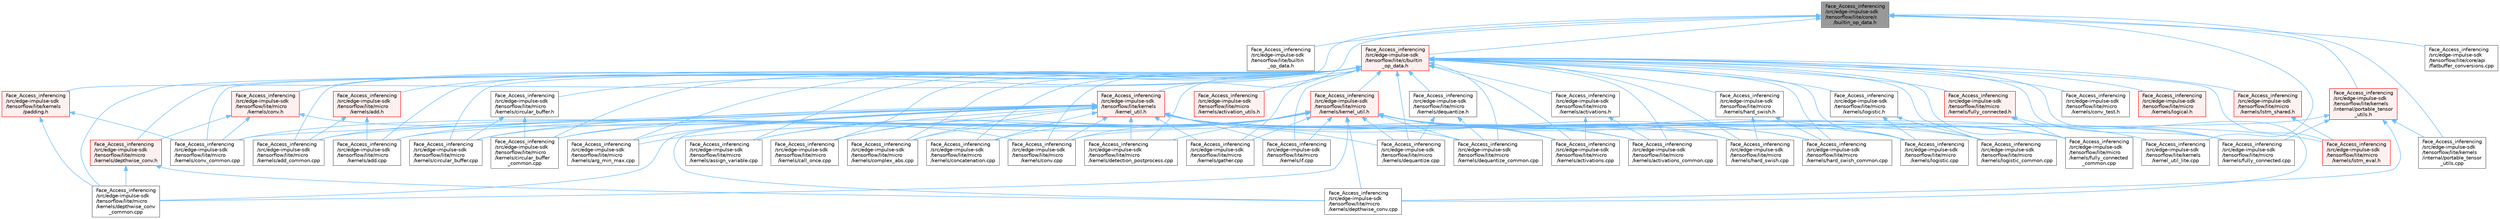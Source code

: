 digraph "Face_Access_inferencing/src/edge-impulse-sdk/tensorflow/lite/core/c/builtin_op_data.h"
{
 // LATEX_PDF_SIZE
  bgcolor="transparent";
  edge [fontname=Helvetica,fontsize=10,labelfontname=Helvetica,labelfontsize=10];
  node [fontname=Helvetica,fontsize=10,shape=box,height=0.2,width=0.4];
  Node1 [id="Node000001",label="Face_Access_inferencing\l/src/edge-impulse-sdk\l/tensorflow/lite/core/c\l/builtin_op_data.h",height=0.2,width=0.4,color="gray40", fillcolor="grey60", style="filled", fontcolor="black",tooltip=" "];
  Node1 -> Node2 [id="edge1_Node000001_Node000002",dir="back",color="steelblue1",style="solid",tooltip=" "];
  Node2 [id="Node000002",label="Face_Access_inferencing\l/src/edge-impulse-sdk\l/tensorflow/lite/builtin\l_op_data.h",height=0.2,width=0.4,color="grey40", fillcolor="white", style="filled",URL="$_face___access__inferencing_2src_2edge-impulse-sdk_2tensorflow_2lite_2builtin__op__data_8h.html",tooltip=" "];
  Node1 -> Node3 [id="edge2_Node000001_Node000003",dir="back",color="steelblue1",style="solid",tooltip=" "];
  Node3 [id="Node000003",label="Face_Access_inferencing\l/src/edge-impulse-sdk\l/tensorflow/lite/c/builtin\l_op_data.h",height=0.2,width=0.4,color="red", fillcolor="#FFF0F0", style="filled",URL="$_face___access__inferencing_2src_2edge-impulse-sdk_2tensorflow_2lite_2c_2builtin__op__data_8h.html",tooltip=" "];
  Node3 -> Node4 [id="edge3_Node000003_Node000004",dir="back",color="steelblue1",style="solid",tooltip=" "];
  Node4 [id="Node000004",label="Face_Access_inferencing\l/src/edge-impulse-sdk\l/tensorflow/lite/micro\l/kernels/activation_utils.h",height=0.2,width=0.4,color="red", fillcolor="#FFF0F0", style="filled",URL="$_face___access__inferencing_2src_2edge-impulse-sdk_2tensorflow_2lite_2micro_2kernels_2activation__utils_8h.html",tooltip=" "];
  Node3 -> Node7 [id="edge4_Node000003_Node000007",dir="back",color="steelblue1",style="solid",tooltip=" "];
  Node7 [id="Node000007",label="Face_Access_inferencing\l/src/edge-impulse-sdk\l/tensorflow/lite/micro\l/kernels/activations.cpp",height=0.2,width=0.4,color="grey40", fillcolor="white", style="filled",URL="$_face___access__inferencing_2src_2edge-impulse-sdk_2tensorflow_2lite_2micro_2kernels_2activations_8cpp.html",tooltip=" "];
  Node3 -> Node8 [id="edge5_Node000003_Node000008",dir="back",color="steelblue1",style="solid",tooltip=" "];
  Node8 [id="Node000008",label="Face_Access_inferencing\l/src/edge-impulse-sdk\l/tensorflow/lite/micro\l/kernels/activations.h",height=0.2,width=0.4,color="grey40", fillcolor="white", style="filled",URL="$_face___access__inferencing_2src_2edge-impulse-sdk_2tensorflow_2lite_2micro_2kernels_2activations_8h.html",tooltip=" "];
  Node8 -> Node7 [id="edge6_Node000008_Node000007",dir="back",color="steelblue1",style="solid",tooltip=" "];
  Node8 -> Node9 [id="edge7_Node000008_Node000009",dir="back",color="steelblue1",style="solid",tooltip=" "];
  Node9 [id="Node000009",label="Face_Access_inferencing\l/src/edge-impulse-sdk\l/tensorflow/lite/micro\l/kernels/activations_common.cpp",height=0.2,width=0.4,color="grey40", fillcolor="white", style="filled",URL="$_face___access__inferencing_2src_2edge-impulse-sdk_2tensorflow_2lite_2micro_2kernels_2activations__common_8cpp.html",tooltip=" "];
  Node3 -> Node9 [id="edge8_Node000003_Node000009",dir="back",color="steelblue1",style="solid",tooltip=" "];
  Node3 -> Node10 [id="edge9_Node000003_Node000010",dir="back",color="steelblue1",style="solid",tooltip=" "];
  Node10 [id="Node000010",label="Face_Access_inferencing\l/src/edge-impulse-sdk\l/tensorflow/lite/micro\l/kernels/add.cpp",height=0.2,width=0.4,color="grey40", fillcolor="white", style="filled",URL="$_face___access__inferencing_2src_2edge-impulse-sdk_2tensorflow_2lite_2micro_2kernels_2add_8cpp.html",tooltip=" "];
  Node3 -> Node11 [id="edge10_Node000003_Node000011",dir="back",color="steelblue1",style="solid",tooltip=" "];
  Node11 [id="Node000011",label="Face_Access_inferencing\l/src/edge-impulse-sdk\l/tensorflow/lite/micro\l/kernels/add.h",height=0.2,width=0.4,color="red", fillcolor="#FFF0F0", style="filled",URL="$_face___access__inferencing_2src_2edge-impulse-sdk_2tensorflow_2lite_2micro_2kernels_2add_8h.html",tooltip=" "];
  Node11 -> Node10 [id="edge11_Node000011_Node000010",dir="back",color="steelblue1",style="solid",tooltip=" "];
  Node11 -> Node12 [id="edge12_Node000011_Node000012",dir="back",color="steelblue1",style="solid",tooltip=" "];
  Node12 [id="Node000012",label="Face_Access_inferencing\l/src/edge-impulse-sdk\l/tensorflow/lite/micro\l/kernels/add_common.cpp",height=0.2,width=0.4,color="grey40", fillcolor="white", style="filled",URL="$_face___access__inferencing_2src_2edge-impulse-sdk_2tensorflow_2lite_2micro_2kernels_2add__common_8cpp.html",tooltip=" "];
  Node3 -> Node12 [id="edge13_Node000003_Node000012",dir="back",color="steelblue1",style="solid",tooltip=" "];
  Node3 -> Node60 [id="edge14_Node000003_Node000060",dir="back",color="steelblue1",style="solid",tooltip=" "];
  Node60 [id="Node000060",label="Face_Access_inferencing\l/src/edge-impulse-sdk\l/tensorflow/lite/micro\l/kernels/arg_min_max.cpp",height=0.2,width=0.4,color="grey40", fillcolor="white", style="filled",URL="$_face___access__inferencing_2src_2edge-impulse-sdk_2tensorflow_2lite_2micro_2kernels_2arg__min__max_8cpp.html",tooltip=" "];
  Node3 -> Node61 [id="edge15_Node000003_Node000061",dir="back",color="steelblue1",style="solid",tooltip=" "];
  Node61 [id="Node000061",label="Face_Access_inferencing\l/src/edge-impulse-sdk\l/tensorflow/lite/micro\l/kernels/assign_variable.cpp",height=0.2,width=0.4,color="grey40", fillcolor="white", style="filled",URL="$_face___access__inferencing_2src_2edge-impulse-sdk_2tensorflow_2lite_2micro_2kernels_2assign__variable_8cpp.html",tooltip=" "];
  Node3 -> Node62 [id="edge16_Node000003_Node000062",dir="back",color="steelblue1",style="solid",tooltip=" "];
  Node62 [id="Node000062",label="Face_Access_inferencing\l/src/edge-impulse-sdk\l/tensorflow/lite/micro\l/kernels/call_once.cpp",height=0.2,width=0.4,color="grey40", fillcolor="white", style="filled",URL="$_face___access__inferencing_2src_2edge-impulse-sdk_2tensorflow_2lite_2micro_2kernels_2call__once_8cpp.html",tooltip=" "];
  Node3 -> Node63 [id="edge17_Node000003_Node000063",dir="back",color="steelblue1",style="solid",tooltip=" "];
  Node63 [id="Node000063",label="Face_Access_inferencing\l/src/edge-impulse-sdk\l/tensorflow/lite/micro\l/kernels/circular_buffer.cpp",height=0.2,width=0.4,color="grey40", fillcolor="white", style="filled",URL="$_face___access__inferencing_2src_2edge-impulse-sdk_2tensorflow_2lite_2micro_2kernels_2circular__buffer_8cpp.html",tooltip=" "];
  Node3 -> Node64 [id="edge18_Node000003_Node000064",dir="back",color="steelblue1",style="solid",tooltip=" "];
  Node64 [id="Node000064",label="Face_Access_inferencing\l/src/edge-impulse-sdk\l/tensorflow/lite/micro\l/kernels/circular_buffer.h",height=0.2,width=0.4,color="grey40", fillcolor="white", style="filled",URL="$_face___access__inferencing_2src_2edge-impulse-sdk_2tensorflow_2lite_2micro_2kernels_2circular__buffer_8h.html",tooltip=" "];
  Node64 -> Node63 [id="edge19_Node000064_Node000063",dir="back",color="steelblue1",style="solid",tooltip=" "];
  Node64 -> Node65 [id="edge20_Node000064_Node000065",dir="back",color="steelblue1",style="solid",tooltip=" "];
  Node65 [id="Node000065",label="Face_Access_inferencing\l/src/edge-impulse-sdk\l/tensorflow/lite/micro\l/kernels/circular_buffer\l_common.cpp",height=0.2,width=0.4,color="grey40", fillcolor="white", style="filled",URL="$_face___access__inferencing_2src_2edge-impulse-sdk_2tensorflow_2lite_2micro_2kernels_2circular__buffer__common_8cpp.html",tooltip=" "];
  Node3 -> Node65 [id="edge21_Node000003_Node000065",dir="back",color="steelblue1",style="solid",tooltip=" "];
  Node3 -> Node66 [id="edge22_Node000003_Node000066",dir="back",color="steelblue1",style="solid",tooltip=" "];
  Node66 [id="Node000066",label="Face_Access_inferencing\l/src/edge-impulse-sdk\l/tensorflow/lite/micro\l/kernels/complex_abs.cpp",height=0.2,width=0.4,color="grey40", fillcolor="white", style="filled",URL="$complex__abs_8cpp.html",tooltip=" "];
  Node3 -> Node67 [id="edge23_Node000003_Node000067",dir="back",color="steelblue1",style="solid",tooltip=" "];
  Node67 [id="Node000067",label="Face_Access_inferencing\l/src/edge-impulse-sdk\l/tensorflow/lite/micro\l/kernels/concatenation.cpp",height=0.2,width=0.4,color="grey40", fillcolor="white", style="filled",URL="$_face___access__inferencing_2src_2edge-impulse-sdk_2tensorflow_2lite_2micro_2kernels_2concatenation_8cpp.html",tooltip=" "];
  Node3 -> Node68 [id="edge24_Node000003_Node000068",dir="back",color="steelblue1",style="solid",tooltip=" "];
  Node68 [id="Node000068",label="Face_Access_inferencing\l/src/edge-impulse-sdk\l/tensorflow/lite/micro\l/kernels/conv.cpp",height=0.2,width=0.4,color="grey40", fillcolor="white", style="filled",URL="$_face___access__inferencing_2src_2edge-impulse-sdk_2tensorflow_2lite_2micro_2kernels_2conv_8cpp.html",tooltip=" "];
  Node3 -> Node69 [id="edge25_Node000003_Node000069",dir="back",color="steelblue1",style="solid",tooltip=" "];
  Node69 [id="Node000069",label="Face_Access_inferencing\l/src/edge-impulse-sdk\l/tensorflow/lite/micro\l/kernels/conv.h",height=0.2,width=0.4,color="red", fillcolor="#FFF0F0", style="filled",URL="$_face___access__inferencing_2src_2edge-impulse-sdk_2tensorflow_2lite_2micro_2kernels_2conv_8h.html",tooltip=" "];
  Node69 -> Node68 [id="edge26_Node000069_Node000068",dir="back",color="steelblue1",style="solid",tooltip=" "];
  Node69 -> Node70 [id="edge27_Node000069_Node000070",dir="back",color="steelblue1",style="solid",tooltip=" "];
  Node70 [id="Node000070",label="Face_Access_inferencing\l/src/edge-impulse-sdk\l/tensorflow/lite/micro\l/kernels/conv_common.cpp",height=0.2,width=0.4,color="grey40", fillcolor="white", style="filled",URL="$_face___access__inferencing_2src_2edge-impulse-sdk_2tensorflow_2lite_2micro_2kernels_2conv__common_8cpp.html",tooltip=" "];
  Node69 -> Node71 [id="edge28_Node000069_Node000071",dir="back",color="steelblue1",style="solid",tooltip=" "];
  Node71 [id="Node000071",label="Face_Access_inferencing\l/src/edge-impulse-sdk\l/tensorflow/lite/micro\l/kernels/depthwise_conv.h",height=0.2,width=0.4,color="red", fillcolor="#FFF0F0", style="filled",URL="$_face___access__inferencing_2src_2edge-impulse-sdk_2tensorflow_2lite_2micro_2kernels_2depthwise__conv_8h.html",tooltip=" "];
  Node71 -> Node72 [id="edge29_Node000071_Node000072",dir="back",color="steelblue1",style="solid",tooltip=" "];
  Node72 [id="Node000072",label="Face_Access_inferencing\l/src/edge-impulse-sdk\l/tensorflow/lite/micro\l/kernels/depthwise_conv.cpp",height=0.2,width=0.4,color="grey40", fillcolor="white", style="filled",URL="$_face___access__inferencing_2src_2edge-impulse-sdk_2tensorflow_2lite_2micro_2kernels_2depthwise__conv_8cpp.html",tooltip=" "];
  Node71 -> Node73 [id="edge30_Node000071_Node000073",dir="back",color="steelblue1",style="solid",tooltip=" "];
  Node73 [id="Node000073",label="Face_Access_inferencing\l/src/edge-impulse-sdk\l/tensorflow/lite/micro\l/kernels/depthwise_conv\l_common.cpp",height=0.2,width=0.4,color="grey40", fillcolor="white", style="filled",URL="$_face___access__inferencing_2src_2edge-impulse-sdk_2tensorflow_2lite_2micro_2kernels_2depthwise__conv__common_8cpp.html",tooltip=" "];
  Node3 -> Node70 [id="edge31_Node000003_Node000070",dir="back",color="steelblue1",style="solid",tooltip=" "];
  Node3 -> Node56 [id="edge32_Node000003_Node000056",dir="back",color="steelblue1",style="solid",tooltip=" "];
  Node56 [id="Node000056",label="Face_Access_inferencing\l/src/edge-impulse-sdk\l/tensorflow/lite/micro\l/kernels/conv_test.h",height=0.2,width=0.4,color="grey40", fillcolor="white", style="filled",URL="$_face___access__inferencing_2src_2edge-impulse-sdk_2tensorflow_2lite_2micro_2kernels_2conv__test_8h.html",tooltip=" "];
  Node3 -> Node72 [id="edge33_Node000003_Node000072",dir="back",color="steelblue1",style="solid",tooltip=" "];
  Node3 -> Node71 [id="edge34_Node000003_Node000071",dir="back",color="steelblue1",style="solid",tooltip=" "];
  Node3 -> Node73 [id="edge35_Node000003_Node000073",dir="back",color="steelblue1",style="solid",tooltip=" "];
  Node3 -> Node74 [id="edge36_Node000003_Node000074",dir="back",color="steelblue1",style="solid",tooltip=" "];
  Node74 [id="Node000074",label="Face_Access_inferencing\l/src/edge-impulse-sdk\l/tensorflow/lite/micro\l/kernels/dequantize.cpp",height=0.2,width=0.4,color="grey40", fillcolor="white", style="filled",URL="$_face___access__inferencing_2src_2edge-impulse-sdk_2tensorflow_2lite_2micro_2kernels_2dequantize_8cpp.html",tooltip=" "];
  Node3 -> Node75 [id="edge37_Node000003_Node000075",dir="back",color="steelblue1",style="solid",tooltip=" "];
  Node75 [id="Node000075",label="Face_Access_inferencing\l/src/edge-impulse-sdk\l/tensorflow/lite/micro\l/kernels/dequantize.h",height=0.2,width=0.4,color="grey40", fillcolor="white", style="filled",URL="$_face___access__inferencing_2src_2edge-impulse-sdk_2tensorflow_2lite_2micro_2kernels_2dequantize_8h.html",tooltip=" "];
  Node75 -> Node74 [id="edge38_Node000075_Node000074",dir="back",color="steelblue1",style="solid",tooltip=" "];
  Node75 -> Node76 [id="edge39_Node000075_Node000076",dir="back",color="steelblue1",style="solid",tooltip=" "];
  Node76 [id="Node000076",label="Face_Access_inferencing\l/src/edge-impulse-sdk\l/tensorflow/lite/micro\l/kernels/dequantize_common.cpp",height=0.2,width=0.4,color="grey40", fillcolor="white", style="filled",URL="$_face___access__inferencing_2src_2edge-impulse-sdk_2tensorflow_2lite_2micro_2kernels_2dequantize__common_8cpp.html",tooltip=" "];
  Node3 -> Node76 [id="edge40_Node000003_Node000076",dir="back",color="steelblue1",style="solid",tooltip=" "];
  Node3 -> Node77 [id="edge41_Node000003_Node000077",dir="back",color="steelblue1",style="solid",tooltip=" "];
  Node77 [id="Node000077",label="Face_Access_inferencing\l/src/edge-impulse-sdk\l/tensorflow/lite/micro\l/kernels/detection_postprocess.cpp",height=0.2,width=0.4,color="grey40", fillcolor="white", style="filled",URL="$_face___access__inferencing_2src_2edge-impulse-sdk_2tensorflow_2lite_2micro_2kernels_2detection__postprocess_8cpp.html",tooltip=" "];
  Node3 -> Node78 [id="edge42_Node000003_Node000078",dir="back",color="steelblue1",style="solid",tooltip=" "];
  Node78 [id="Node000078",label="Face_Access_inferencing\l/src/edge-impulse-sdk\l/tensorflow/lite/micro\l/kernels/fully_connected.cpp",height=0.2,width=0.4,color="grey40", fillcolor="white", style="filled",URL="$_face___access__inferencing_2src_2edge-impulse-sdk_2tensorflow_2lite_2micro_2kernels_2fully__connected_8cpp.html",tooltip=" "];
  Node3 -> Node79 [id="edge43_Node000003_Node000079",dir="back",color="steelblue1",style="solid",tooltip=" "];
  Node79 [id="Node000079",label="Face_Access_inferencing\l/src/edge-impulse-sdk\l/tensorflow/lite/micro\l/kernels/fully_connected.h",height=0.2,width=0.4,color="red", fillcolor="#FFF0F0", style="filled",URL="$_face___access__inferencing_2src_2edge-impulse-sdk_2tensorflow_2lite_2micro_2kernels_2fully__connected_8h.html",tooltip=" "];
  Node79 -> Node78 [id="edge44_Node000079_Node000078",dir="back",color="steelblue1",style="solid",tooltip=" "];
  Node79 -> Node80 [id="edge45_Node000079_Node000080",dir="back",color="steelblue1",style="solid",tooltip=" "];
  Node80 [id="Node000080",label="Face_Access_inferencing\l/src/edge-impulse-sdk\l/tensorflow/lite/micro\l/kernels/fully_connected\l_common.cpp",height=0.2,width=0.4,color="grey40", fillcolor="white", style="filled",URL="$_face___access__inferencing_2src_2edge-impulse-sdk_2tensorflow_2lite_2micro_2kernels_2fully__connected__common_8cpp.html",tooltip=" "];
  Node3 -> Node80 [id="edge46_Node000003_Node000080",dir="back",color="steelblue1",style="solid",tooltip=" "];
  Node3 -> Node82 [id="edge47_Node000003_Node000082",dir="back",color="steelblue1",style="solid",tooltip=" "];
  Node82 [id="Node000082",label="Face_Access_inferencing\l/src/edge-impulse-sdk\l/tensorflow/lite/micro\l/kernels/gather.cpp",height=0.2,width=0.4,color="grey40", fillcolor="white", style="filled",URL="$_face___access__inferencing_2src_2edge-impulse-sdk_2tensorflow_2lite_2micro_2kernels_2gather_8cpp.html",tooltip=" "];
  Node3 -> Node83 [id="edge48_Node000003_Node000083",dir="back",color="steelblue1",style="solid",tooltip=" "];
  Node83 [id="Node000083",label="Face_Access_inferencing\l/src/edge-impulse-sdk\l/tensorflow/lite/micro\l/kernels/hard_swish.cpp",height=0.2,width=0.4,color="grey40", fillcolor="white", style="filled",URL="$_face___access__inferencing_2src_2edge-impulse-sdk_2tensorflow_2lite_2micro_2kernels_2hard__swish_8cpp.html",tooltip=" "];
  Node3 -> Node84 [id="edge49_Node000003_Node000084",dir="back",color="steelblue1",style="solid",tooltip=" "];
  Node84 [id="Node000084",label="Face_Access_inferencing\l/src/edge-impulse-sdk\l/tensorflow/lite/micro\l/kernels/hard_swish.h",height=0.2,width=0.4,color="grey40", fillcolor="white", style="filled",URL="$_face___access__inferencing_2src_2edge-impulse-sdk_2tensorflow_2lite_2micro_2kernels_2hard__swish_8h.html",tooltip=" "];
  Node84 -> Node83 [id="edge50_Node000084_Node000083",dir="back",color="steelblue1",style="solid",tooltip=" "];
  Node84 -> Node85 [id="edge51_Node000084_Node000085",dir="back",color="steelblue1",style="solid",tooltip=" "];
  Node85 [id="Node000085",label="Face_Access_inferencing\l/src/edge-impulse-sdk\l/tensorflow/lite/micro\l/kernels/hard_swish_common.cpp",height=0.2,width=0.4,color="grey40", fillcolor="white", style="filled",URL="$_face___access__inferencing_2src_2edge-impulse-sdk_2tensorflow_2lite_2micro_2kernels_2hard__swish__common_8cpp.html",tooltip=" "];
  Node3 -> Node85 [id="edge52_Node000003_Node000085",dir="back",color="steelblue1",style="solid",tooltip=" "];
  Node3 -> Node86 [id="edge53_Node000003_Node000086",dir="back",color="steelblue1",style="solid",tooltip=" "];
  Node86 [id="Node000086",label="Face_Access_inferencing\l/src/edge-impulse-sdk\l/tensorflow/lite/micro\l/kernels/if.cpp",height=0.2,width=0.4,color="grey40", fillcolor="white", style="filled",URL="$_face___access__inferencing_2src_2edge-impulse-sdk_2tensorflow_2lite_2micro_2kernels_2if_8cpp.html",tooltip=" "];
  Node3 -> Node87 [id="edge54_Node000003_Node000087",dir="back",color="steelblue1",style="solid",tooltip=" "];
  Node87 [id="Node000087",label="Face_Access_inferencing\l/src/edge-impulse-sdk\l/tensorflow/lite/micro\l/kernels/kernel_util.h",height=0.2,width=0.4,color="red", fillcolor="#FFF0F0", style="filled",URL="$_face___access__inferencing_2src_2edge-impulse-sdk_2tensorflow_2lite_2micro_2kernels_2kernel__util_8h.html",tooltip=" "];
  Node87 -> Node7 [id="edge55_Node000087_Node000007",dir="back",color="steelblue1",style="solid",tooltip=" "];
  Node87 -> Node9 [id="edge56_Node000087_Node000009",dir="back",color="steelblue1",style="solid",tooltip=" "];
  Node87 -> Node10 [id="edge57_Node000087_Node000010",dir="back",color="steelblue1",style="solid",tooltip=" "];
  Node87 -> Node12 [id="edge58_Node000087_Node000012",dir="back",color="steelblue1",style="solid",tooltip=" "];
  Node87 -> Node60 [id="edge59_Node000087_Node000060",dir="back",color="steelblue1",style="solid",tooltip=" "];
  Node87 -> Node61 [id="edge60_Node000087_Node000061",dir="back",color="steelblue1",style="solid",tooltip=" "];
  Node87 -> Node62 [id="edge61_Node000087_Node000062",dir="back",color="steelblue1",style="solid",tooltip=" "];
  Node87 -> Node63 [id="edge62_Node000087_Node000063",dir="back",color="steelblue1",style="solid",tooltip=" "];
  Node87 -> Node65 [id="edge63_Node000087_Node000065",dir="back",color="steelblue1",style="solid",tooltip=" "];
  Node87 -> Node66 [id="edge64_Node000087_Node000066",dir="back",color="steelblue1",style="solid",tooltip=" "];
  Node87 -> Node67 [id="edge65_Node000087_Node000067",dir="back",color="steelblue1",style="solid",tooltip=" "];
  Node87 -> Node68 [id="edge66_Node000087_Node000068",dir="back",color="steelblue1",style="solid",tooltip=" "];
  Node87 -> Node70 [id="edge67_Node000087_Node000070",dir="back",color="steelblue1",style="solid",tooltip=" "];
  Node87 -> Node72 [id="edge68_Node000087_Node000072",dir="back",color="steelblue1",style="solid",tooltip=" "];
  Node87 -> Node73 [id="edge69_Node000087_Node000073",dir="back",color="steelblue1",style="solid",tooltip=" "];
  Node87 -> Node74 [id="edge70_Node000087_Node000074",dir="back",color="steelblue1",style="solid",tooltip=" "];
  Node87 -> Node76 [id="edge71_Node000087_Node000076",dir="back",color="steelblue1",style="solid",tooltip=" "];
  Node87 -> Node77 [id="edge72_Node000087_Node000077",dir="back",color="steelblue1",style="solid",tooltip=" "];
  Node87 -> Node78 [id="edge73_Node000087_Node000078",dir="back",color="steelblue1",style="solid",tooltip=" "];
  Node87 -> Node80 [id="edge74_Node000087_Node000080",dir="back",color="steelblue1",style="solid",tooltip=" "];
  Node87 -> Node82 [id="edge75_Node000087_Node000082",dir="back",color="steelblue1",style="solid",tooltip=" "];
  Node87 -> Node83 [id="edge76_Node000087_Node000083",dir="back",color="steelblue1",style="solid",tooltip=" "];
  Node87 -> Node85 [id="edge77_Node000087_Node000085",dir="back",color="steelblue1",style="solid",tooltip=" "];
  Node87 -> Node86 [id="edge78_Node000087_Node000086",dir="back",color="steelblue1",style="solid",tooltip=" "];
  Node87 -> Node119 [id="edge79_Node000087_Node000119",dir="back",color="steelblue1",style="solid",tooltip=" "];
  Node119 [id="Node000119",label="Face_Access_inferencing\l/src/edge-impulse-sdk\l/tensorflow/lite/micro\l/kernels/logistic.cpp",height=0.2,width=0.4,color="grey40", fillcolor="white", style="filled",URL="$_face___access__inferencing_2src_2edge-impulse-sdk_2tensorflow_2lite_2micro_2kernels_2logistic_8cpp.html",tooltip=" "];
  Node87 -> Node120 [id="edge80_Node000087_Node000120",dir="back",color="steelblue1",style="solid",tooltip=" "];
  Node120 [id="Node000120",label="Face_Access_inferencing\l/src/edge-impulse-sdk\l/tensorflow/lite/micro\l/kernels/logistic_common.cpp",height=0.2,width=0.4,color="grey40", fillcolor="white", style="filled",URL="$_face___access__inferencing_2src_2edge-impulse-sdk_2tensorflow_2lite_2micro_2kernels_2logistic__common_8cpp.html",tooltip=" "];
  Node87 -> Node121 [id="edge81_Node000087_Node000121",dir="back",color="steelblue1",style="solid",tooltip=" "];
  Node121 [id="Node000121",label="Face_Access_inferencing\l/src/edge-impulse-sdk\l/tensorflow/lite/micro\l/kernels/lstm_eval.h",height=0.2,width=0.4,color="red", fillcolor="#FFF0F0", style="filled",URL="$_face___access__inferencing_2src_2edge-impulse-sdk_2tensorflow_2lite_2micro_2kernels_2lstm__eval_8h.html",tooltip=" "];
  Node3 -> Node169 [id="edge82_Node000003_Node000169",dir="back",color="steelblue1",style="solid",tooltip=" "];
  Node169 [id="Node000169",label="Face_Access_inferencing\l/src/edge-impulse-sdk\l/tensorflow/lite/micro\l/kernels/logical.h",height=0.2,width=0.4,color="red", fillcolor="#FFF0F0", style="filled",URL="$_face___access__inferencing_2src_2edge-impulse-sdk_2tensorflow_2lite_2micro_2kernels_2logical_8h.html",tooltip=" "];
  Node3 -> Node119 [id="edge83_Node000003_Node000119",dir="back",color="steelblue1",style="solid",tooltip=" "];
  Node3 -> Node170 [id="edge84_Node000003_Node000170",dir="back",color="steelblue1",style="solid",tooltip=" "];
  Node170 [id="Node000170",label="Face_Access_inferencing\l/src/edge-impulse-sdk\l/tensorflow/lite/micro\l/kernels/logistic.h",height=0.2,width=0.4,color="grey40", fillcolor="white", style="filled",URL="$_face___access__inferencing_2src_2edge-impulse-sdk_2tensorflow_2lite_2micro_2kernels_2logistic_8h.html",tooltip=" "];
  Node170 -> Node119 [id="edge85_Node000170_Node000119",dir="back",color="steelblue1",style="solid",tooltip=" "];
  Node170 -> Node120 [id="edge86_Node000170_Node000120",dir="back",color="steelblue1",style="solid",tooltip=" "];
  Node3 -> Node120 [id="edge87_Node000003_Node000120",dir="back",color="steelblue1",style="solid",tooltip=" "];
  Node3 -> Node121 [id="edge88_Node000003_Node000121",dir="back",color="steelblue1",style="solid",tooltip=" "];
  Node3 -> Node171 [id="edge89_Node000003_Node000171",dir="back",color="steelblue1",style="solid",tooltip=" "];
  Node171 [id="Node000171",label="Face_Access_inferencing\l/src/edge-impulse-sdk\l/tensorflow/lite/micro\l/kernels/lstm_shared.h",height=0.2,width=0.4,color="red", fillcolor="#FFF0F0", style="filled",URL="$_face___access__inferencing_2src_2edge-impulse-sdk_2tensorflow_2lite_2micro_2kernels_2lstm__shared_8h.html",tooltip=" "];
  Node171 -> Node121 [id="edge90_Node000171_Node000121",dir="back",color="steelblue1",style="solid",tooltip=" "];
  Node1 -> Node180 [id="edge91_Node000001_Node000180",dir="back",color="steelblue1",style="solid",tooltip=" "];
  Node180 [id="Node000180",label="Face_Access_inferencing\l/src/edge-impulse-sdk\l/tensorflow/lite/core/api\l/flatbuffer_conversions.cpp",height=0.2,width=0.4,color="grey40", fillcolor="white", style="filled",URL="$_face___access__inferencing_2src_2edge-impulse-sdk_2tensorflow_2lite_2core_2api_2flatbuffer__conversions_8cpp.html",tooltip=" "];
  Node1 -> Node181 [id="edge92_Node000001_Node000181",dir="back",color="steelblue1",style="solid",tooltip=" "];
  Node181 [id="Node000181",label="Face_Access_inferencing\l/src/edge-impulse-sdk\l/tensorflow/lite/kernels\l/internal/portable_tensor\l_utils.cpp",height=0.2,width=0.4,color="grey40", fillcolor="white", style="filled",URL="$_face___access__inferencing_2src_2edge-impulse-sdk_2tensorflow_2lite_2kernels_2internal_2portable__tensor__utils_8cpp.html",tooltip=" "];
  Node1 -> Node182 [id="edge93_Node000001_Node000182",dir="back",color="steelblue1",style="solid",tooltip=" "];
  Node182 [id="Node000182",label="Face_Access_inferencing\l/src/edge-impulse-sdk\l/tensorflow/lite/kernels\l/internal/portable_tensor\l_utils.h",height=0.2,width=0.4,color="red", fillcolor="#FFF0F0", style="filled",URL="$_face___access__inferencing_2src_2edge-impulse-sdk_2tensorflow_2lite_2kernels_2internal_2portable__tensor__utils_8h.html",tooltip=" "];
  Node182 -> Node181 [id="edge94_Node000182_Node000181",dir="back",color="steelblue1",style="solid",tooltip=" "];
  Node182 -> Node68 [id="edge95_Node000182_Node000068",dir="back",color="steelblue1",style="solid",tooltip=" "];
  Node182 -> Node72 [id="edge96_Node000182_Node000072",dir="back",color="steelblue1",style="solid",tooltip=" "];
  Node182 -> Node78 [id="edge97_Node000182_Node000078",dir="back",color="steelblue1",style="solid",tooltip=" "];
  Node1 -> Node185 [id="edge98_Node000001_Node000185",dir="back",color="steelblue1",style="solid",tooltip=" "];
  Node185 [id="Node000185",label="Face_Access_inferencing\l/src/edge-impulse-sdk\l/tensorflow/lite/kernels\l/kernel_util.h",height=0.2,width=0.4,color="red", fillcolor="#FFF0F0", style="filled",URL="$_face___access__inferencing_2src_2edge-impulse-sdk_2tensorflow_2lite_2kernels_2kernel__util_8h.html",tooltip=" "];
  Node185 -> Node188 [id="edge99_Node000185_Node000188",dir="back",color="steelblue1",style="solid",tooltip=" "];
  Node188 [id="Node000188",label="Face_Access_inferencing\l/src/edge-impulse-sdk\l/tensorflow/lite/kernels\l/kernel_util_lite.cpp",height=0.2,width=0.4,color="grey40", fillcolor="white", style="filled",URL="$kernel__util__lite_8cpp.html",tooltip=" "];
  Node185 -> Node7 [id="edge100_Node000185_Node000007",dir="back",color="steelblue1",style="solid",tooltip=" "];
  Node185 -> Node9 [id="edge101_Node000185_Node000009",dir="back",color="steelblue1",style="solid",tooltip=" "];
  Node185 -> Node10 [id="edge102_Node000185_Node000010",dir="back",color="steelblue1",style="solid",tooltip=" "];
  Node185 -> Node12 [id="edge103_Node000185_Node000012",dir="back",color="steelblue1",style="solid",tooltip=" "];
  Node185 -> Node60 [id="edge104_Node000185_Node000060",dir="back",color="steelblue1",style="solid",tooltip=" "];
  Node185 -> Node61 [id="edge105_Node000185_Node000061",dir="back",color="steelblue1",style="solid",tooltip=" "];
  Node185 -> Node62 [id="edge106_Node000185_Node000062",dir="back",color="steelblue1",style="solid",tooltip=" "];
  Node185 -> Node63 [id="edge107_Node000185_Node000063",dir="back",color="steelblue1",style="solid",tooltip=" "];
  Node185 -> Node65 [id="edge108_Node000185_Node000065",dir="back",color="steelblue1",style="solid",tooltip=" "];
  Node185 -> Node66 [id="edge109_Node000185_Node000066",dir="back",color="steelblue1",style="solid",tooltip=" "];
  Node185 -> Node67 [id="edge110_Node000185_Node000067",dir="back",color="steelblue1",style="solid",tooltip=" "];
  Node185 -> Node68 [id="edge111_Node000185_Node000068",dir="back",color="steelblue1",style="solid",tooltip=" "];
  Node185 -> Node70 [id="edge112_Node000185_Node000070",dir="back",color="steelblue1",style="solid",tooltip=" "];
  Node185 -> Node72 [id="edge113_Node000185_Node000072",dir="back",color="steelblue1",style="solid",tooltip=" "];
  Node185 -> Node73 [id="edge114_Node000185_Node000073",dir="back",color="steelblue1",style="solid",tooltip=" "];
  Node185 -> Node74 [id="edge115_Node000185_Node000074",dir="back",color="steelblue1",style="solid",tooltip=" "];
  Node185 -> Node76 [id="edge116_Node000185_Node000076",dir="back",color="steelblue1",style="solid",tooltip=" "];
  Node185 -> Node77 [id="edge117_Node000185_Node000077",dir="back",color="steelblue1",style="solid",tooltip=" "];
  Node185 -> Node80 [id="edge118_Node000185_Node000080",dir="back",color="steelblue1",style="solid",tooltip=" "];
  Node185 -> Node82 [id="edge119_Node000185_Node000082",dir="back",color="steelblue1",style="solid",tooltip=" "];
  Node185 -> Node83 [id="edge120_Node000185_Node000083",dir="back",color="steelblue1",style="solid",tooltip=" "];
  Node185 -> Node85 [id="edge121_Node000185_Node000085",dir="back",color="steelblue1",style="solid",tooltip=" "];
  Node185 -> Node86 [id="edge122_Node000185_Node000086",dir="back",color="steelblue1",style="solid",tooltip=" "];
  Node185 -> Node119 [id="edge123_Node000185_Node000119",dir="back",color="steelblue1",style="solid",tooltip=" "];
  Node185 -> Node120 [id="edge124_Node000185_Node000120",dir="back",color="steelblue1",style="solid",tooltip=" "];
  Node1 -> Node188 [id="edge125_Node000001_Node000188",dir="back",color="steelblue1",style="solid",tooltip=" "];
  Node1 -> Node190 [id="edge126_Node000001_Node000190",dir="back",color="steelblue1",style="solid",tooltip=" "];
  Node190 [id="Node000190",label="Face_Access_inferencing\l/src/edge-impulse-sdk\l/tensorflow/lite/kernels\l/padding.h",height=0.2,width=0.4,color="red", fillcolor="#FFF0F0", style="filled",URL="$_face___access__inferencing_2src_2edge-impulse-sdk_2tensorflow_2lite_2kernels_2padding_8h.html",tooltip=" "];
  Node190 -> Node70 [id="edge127_Node000190_Node000070",dir="back",color="steelblue1",style="solid",tooltip=" "];
  Node190 -> Node73 [id="edge128_Node000190_Node000073",dir="back",color="steelblue1",style="solid",tooltip=" "];
}
